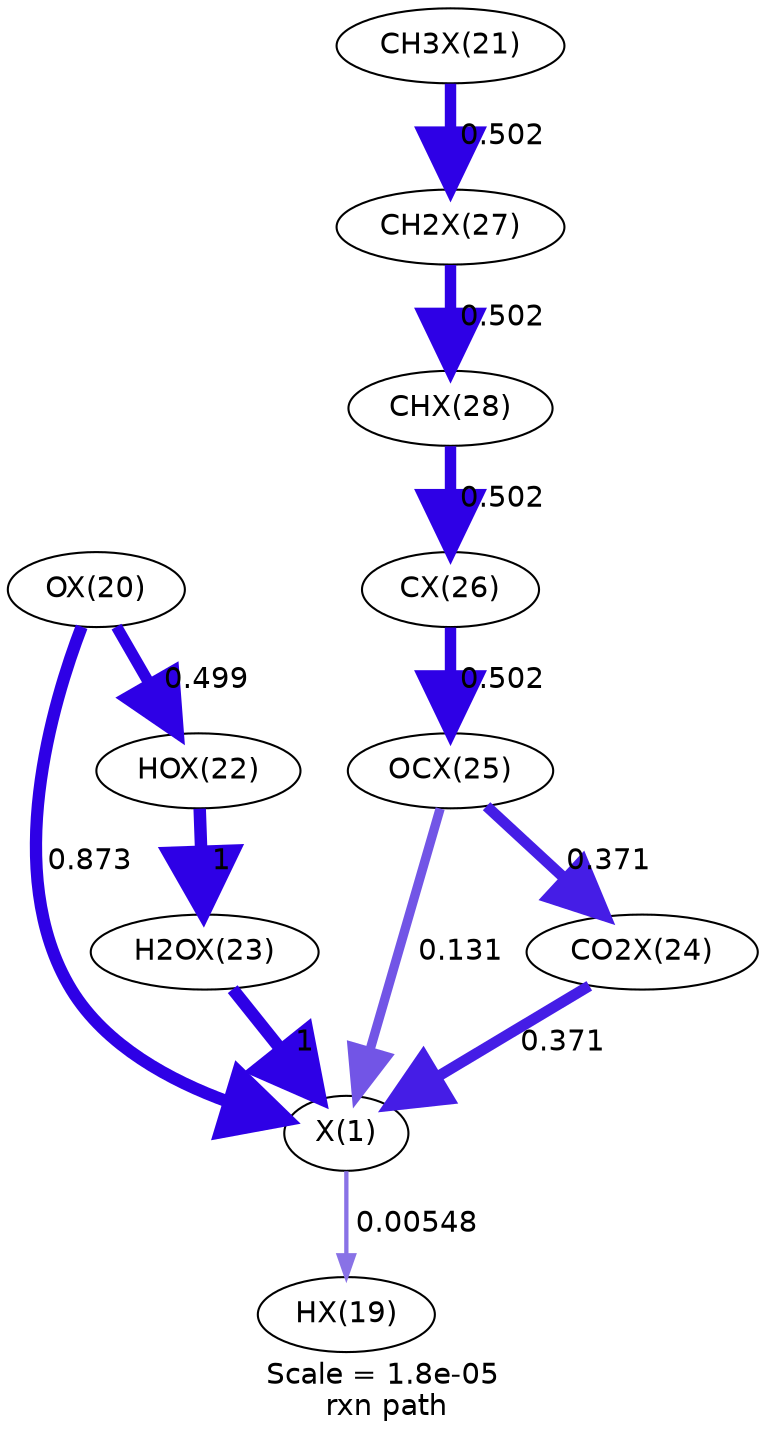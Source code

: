 digraph reaction_paths {
center=1;
s27 -> s28[fontname="Helvetica", penwidth=2.07, arrowsize=1.03, color="0.7, 0.505, 0.9"
, label=" 0.00548"];
s29 -> s27[fontname="Helvetica", penwidth=5.9, arrowsize=2.95, color="0.7, 1.37, 0.9"
, label=" 0.873"];
s34 -> s27[fontname="Helvetica", penwidth=4.46, arrowsize=2.23, color="0.7, 0.631, 0.9"
, label=" 0.131"];
s32 -> s27[fontname="Helvetica", penwidth=6, arrowsize=3, color="0.7, 1.5, 0.9"
, label=" 1"];
s33 -> s27[fontname="Helvetica", penwidth=5.25, arrowsize=2.63, color="0.7, 0.871, 0.9"
, label=" 0.371"];
s29 -> s31[fontname="Helvetica", penwidth=5.48, arrowsize=2.74, color="0.7, 0.999, 0.9"
, label=" 0.499"];
s31 -> s32[fontname="Helvetica", penwidth=6, arrowsize=3, color="0.7, 1.5, 0.9"
, label=" 1"];
s30 -> s36[fontname="Helvetica", penwidth=5.48, arrowsize=2.74, color="0.7, 1, 0.9"
, label=" 0.502"];
s36 -> s37[fontname="Helvetica", penwidth=5.48, arrowsize=2.74, color="0.7, 1, 0.9"
, label=" 0.502"];
s37 -> s35[fontname="Helvetica", penwidth=5.48, arrowsize=2.74, color="0.7, 1, 0.9"
, label=" 0.502"];
s35 -> s34[fontname="Helvetica", penwidth=5.48, arrowsize=2.74, color="0.7, 1, 0.9"
, label=" 0.502"];
s34 -> s33[fontname="Helvetica", penwidth=5.25, arrowsize=2.63, color="0.7, 0.871, 0.9"
, label=" 0.371"];
s27 [ fontname="Helvetica", label="X(1)"];
s28 [ fontname="Helvetica", label="HX(19)"];
s29 [ fontname="Helvetica", label="OX(20)"];
s30 [ fontname="Helvetica", label="CH3X(21)"];
s31 [ fontname="Helvetica", label="HOX(22)"];
s32 [ fontname="Helvetica", label="H2OX(23)"];
s33 [ fontname="Helvetica", label="CO2X(24)"];
s34 [ fontname="Helvetica", label="OCX(25)"];
s35 [ fontname="Helvetica", label="CX(26)"];
s36 [ fontname="Helvetica", label="CH2X(27)"];
s37 [ fontname="Helvetica", label="CHX(28)"];
 label = "Scale = 1.8e-05\l rxn path";
 fontname = "Helvetica";
}
